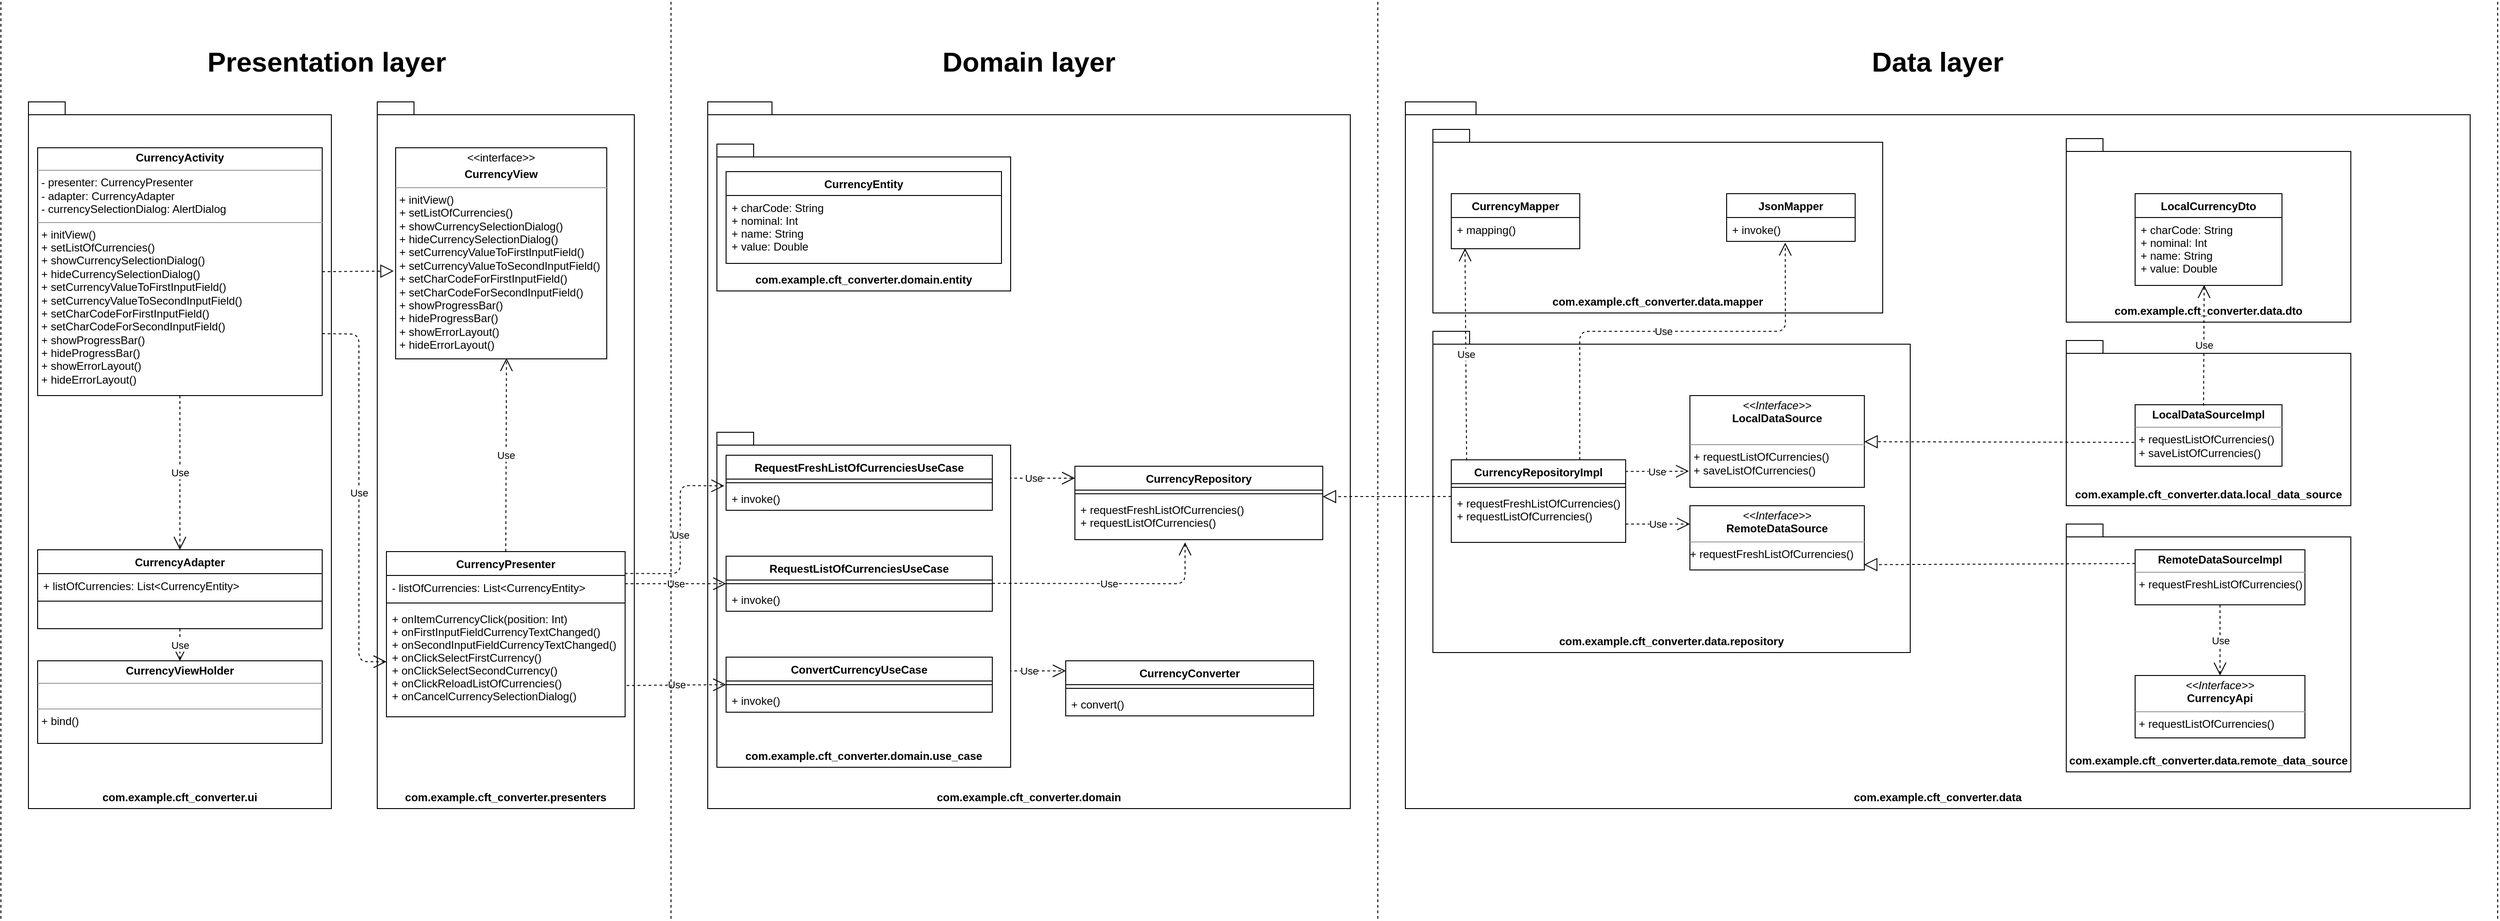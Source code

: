 <mxfile version="14.4.8" type="device"><diagram id="C5RBs43oDa-KdzZeNtuy" name="Page-1"><mxGraphModel dx="2595" dy="1380" grid="1" gridSize="10" guides="1" tooltips="1" connect="1" arrows="1" fold="1" page="1" pageScale="1" pageWidth="3000" pageHeight="1654" background="#FFFFFF" math="0" shadow="0"><root><mxCell id="WIyWlLk6GJQsqaUBKTNV-0"/><mxCell id="WIyWlLk6GJQsqaUBKTNV-1" parent="WIyWlLk6GJQsqaUBKTNV-0"/><mxCell id="dgXlKQKdt_4cMLw29Akt-0" value="" style="shape=folder;fontStyle=1;spacingTop=10;tabWidth=40;tabHeight=14;tabPosition=left;html=1;" parent="WIyWlLk6GJQsqaUBKTNV-1" vertex="1"><mxGeometry x="190" y="430" width="330" height="770" as="geometry"/></mxCell><mxCell id="dgXlKQKdt_4cMLw29Akt-1" value="&lt;p style=&quot;margin: 0px ; margin-top: 4px ; text-align: center&quot;&gt;&lt;b&gt;CurrencyActivity&lt;/b&gt;&lt;/p&gt;&lt;hr size=&quot;1&quot;&gt;&lt;p style=&quot;margin: 0px ; margin-left: 4px&quot;&gt;- presenter: CurrencyPresenter&lt;/p&gt;&lt;p style=&quot;margin: 0px ; margin-left: 4px&quot;&gt;- adapter: CurrencyAdapter&lt;/p&gt;&lt;p style=&quot;margin: 0px ; margin-left: 4px&quot;&gt;-&amp;nbsp;currencySelectionDialog: AlertDialog&lt;/p&gt;&lt;hr size=&quot;1&quot;&gt;&lt;p style=&quot;margin: 0px ; margin-left: 4px&quot;&gt;+ initView()&lt;/p&gt;&lt;p style=&quot;margin: 0px ; margin-left: 4px&quot;&gt;+ setListOfCurrencies()&lt;/p&gt;&lt;p style=&quot;margin: 0px ; margin-left: 4px&quot;&gt;+ showCurrencySelectionDialog()&lt;/p&gt;&lt;p style=&quot;margin: 0px ; margin-left: 4px&quot;&gt;+ hideCurrencySelectionDialog()&lt;/p&gt;&lt;p style=&quot;margin: 0px ; margin-left: 4px&quot;&gt;+ setCurrencyValueToFirstInputField()&lt;/p&gt;&lt;p style=&quot;margin: 0px ; margin-left: 4px&quot;&gt;+ setCurrencyValueToSecondInputField()&lt;/p&gt;&lt;p style=&quot;margin: 0px ; margin-left: 4px&quot;&gt;+ setCharCodeForFirstInputField()&lt;/p&gt;&lt;p style=&quot;margin: 0px ; margin-left: 4px&quot;&gt;+ setCharCodeForSecondInputField()&lt;/p&gt;&lt;p style=&quot;margin: 0px ; margin-left: 4px&quot;&gt;+ showProgressBar()&lt;/p&gt;&lt;p style=&quot;margin: 0px ; margin-left: 4px&quot;&gt;+ hideProgressBar()&lt;/p&gt;&lt;p style=&quot;margin: 0px ; margin-left: 4px&quot;&gt;+ showErrorLayout()&lt;/p&gt;&lt;p style=&quot;margin: 0px ; margin-left: 4px&quot;&gt;+ hideErrorLayout()&lt;/p&gt;" style="verticalAlign=top;align=left;overflow=fill;fontSize=12;fontFamily=Helvetica;html=1;" parent="WIyWlLk6GJQsqaUBKTNV-1" vertex="1"><mxGeometry x="200" y="480" width="310" height="270" as="geometry"/></mxCell><mxCell id="dgXlKQKdt_4cMLw29Akt-2" value="" style="shape=folder;fontStyle=1;spacingTop=10;tabWidth=40;tabHeight=14;tabPosition=left;html=1;" parent="WIyWlLk6GJQsqaUBKTNV-1" vertex="1"><mxGeometry x="570" y="430" width="280" height="770" as="geometry"/></mxCell><mxCell id="dgXlKQKdt_4cMLw29Akt-3" value="" style="shape=folder;fontStyle=1;spacingTop=10;tabWidth=40;tabHeight=14;tabPosition=left;html=1;" parent="WIyWlLk6GJQsqaUBKTNV-1" vertex="1"><mxGeometry x="930" y="430" width="700" height="770" as="geometry"/></mxCell><mxCell id="dgXlKQKdt_4cMLw29Akt-4" value="&lt;div&gt;&lt;br&gt;&lt;/div&gt;" style="shape=folder;fontStyle=1;spacingTop=10;tabWidth=40;tabHeight=14;tabPosition=left;html=1;align=center;" parent="WIyWlLk6GJQsqaUBKTNV-1" vertex="1"><mxGeometry x="1690" y="430" width="1160" height="770" as="geometry"/></mxCell><mxCell id="dgXlKQKdt_4cMLw29Akt-6" value="" style="endArrow=block;dashed=1;endFill=0;endSize=12;html=1;exitX=1;exitY=0.5;exitDx=0;exitDy=0;entryX=-0.009;entryY=0.584;entryDx=0;entryDy=0;entryPerimeter=0;" parent="WIyWlLk6GJQsqaUBKTNV-1" source="dgXlKQKdt_4cMLw29Akt-1" target="vP6IittTHirNy5sloQ2L-20" edge="1"><mxGeometry width="160" relative="1" as="geometry"><mxPoint x="450" y="680" as="sourcePoint"/><mxPoint x="580" y="600.0" as="targetPoint"/></mxGeometry></mxCell><mxCell id="dgXlKQKdt_4cMLw29Akt-7" value="CurrencyPresenter" style="swimlane;fontStyle=1;align=center;verticalAlign=top;childLayout=stackLayout;horizontal=1;startSize=26;horizontalStack=0;resizeParent=1;resizeParentMax=0;resizeLast=0;collapsible=1;marginBottom=0;" parent="WIyWlLk6GJQsqaUBKTNV-1" vertex="1"><mxGeometry x="580" y="920" width="260" height="180" as="geometry"/></mxCell><mxCell id="dgXlKQKdt_4cMLw29Akt-8" value="- listOfCurrencies: List&lt;CurrencyEntity&gt;" style="text;strokeColor=none;fillColor=none;align=left;verticalAlign=top;spacingLeft=4;spacingRight=4;overflow=hidden;rotatable=0;points=[[0,0.5],[1,0.5]];portConstraint=eastwest;" parent="dgXlKQKdt_4cMLw29Akt-7" vertex="1"><mxGeometry y="26" width="260" height="26" as="geometry"/></mxCell><mxCell id="dgXlKQKdt_4cMLw29Akt-9" value="" style="line;strokeWidth=1;fillColor=none;align=left;verticalAlign=middle;spacingTop=-1;spacingLeft=3;spacingRight=3;rotatable=0;labelPosition=right;points=[];portConstraint=eastwest;" parent="dgXlKQKdt_4cMLw29Akt-7" vertex="1"><mxGeometry y="52" width="260" height="8" as="geometry"/></mxCell><mxCell id="dgXlKQKdt_4cMLw29Akt-10" value="+ onItemCurrencyClick(position: Int)&#10;+ onFirstInputFieldCurrencyTextChanged()&#10;+ onSecondInputFieldCurrencyTextChanged()&#10;+ onClickSelectFirstCurrency()&#10;+ onClickSelectSecondCurrency()&#10;+ onClickReloadListOfCurrencies()&#10;+ onCancelCurrencySelectionDialog()&#10;" style="text;strokeColor=none;fillColor=none;align=left;verticalAlign=top;spacingLeft=4;spacingRight=4;overflow=hidden;rotatable=0;points=[[0,0.5],[1,0.5]];portConstraint=eastwest;" parent="dgXlKQKdt_4cMLw29Akt-7" vertex="1"><mxGeometry y="60" width="260" height="120" as="geometry"/></mxCell><mxCell id="dgXlKQKdt_4cMLw29Akt-11" value="Use" style="endArrow=open;endSize=12;dashed=1;html=1;exitX=0.5;exitY=0;exitDx=0;exitDy=0;entryX=0.525;entryY=0.997;entryDx=0;entryDy=0;entryPerimeter=0;" parent="WIyWlLk6GJQsqaUBKTNV-1" source="dgXlKQKdt_4cMLw29Akt-7" target="vP6IittTHirNy5sloQ2L-20" edge="1"><mxGeometry width="160" relative="1" as="geometry"><mxPoint x="450" y="800" as="sourcePoint"/><mxPoint x="710" y="840.0" as="targetPoint"/></mxGeometry></mxCell><mxCell id="dgXlKQKdt_4cMLw29Akt-12" value="CurrencyAdapter" style="swimlane;fontStyle=1;align=center;verticalAlign=top;childLayout=stackLayout;horizontal=1;startSize=26;horizontalStack=0;resizeParent=1;resizeParentMax=0;resizeLast=0;collapsible=1;marginBottom=0;" parent="WIyWlLk6GJQsqaUBKTNV-1" vertex="1"><mxGeometry x="200" y="918" width="310" height="86" as="geometry"/></mxCell><mxCell id="dgXlKQKdt_4cMLw29Akt-13" value="+ listOfCurrencies: List&lt;CurrencyEntity&gt;" style="text;strokeColor=none;fillColor=none;align=left;verticalAlign=top;spacingLeft=4;spacingRight=4;overflow=hidden;rotatable=0;points=[[0,0.5],[1,0.5]];portConstraint=eastwest;" parent="dgXlKQKdt_4cMLw29Akt-12" vertex="1"><mxGeometry y="26" width="310" height="26" as="geometry"/></mxCell><mxCell id="dgXlKQKdt_4cMLw29Akt-14" value="" style="line;strokeWidth=1;fillColor=none;align=left;verticalAlign=middle;spacingTop=-1;spacingLeft=3;spacingRight=3;rotatable=0;labelPosition=right;points=[];portConstraint=eastwest;" parent="dgXlKQKdt_4cMLw29Akt-12" vertex="1"><mxGeometry y="52" width="310" height="8" as="geometry"/></mxCell><mxCell id="dgXlKQKdt_4cMLw29Akt-15" value=" " style="text;strokeColor=none;fillColor=none;align=left;verticalAlign=top;spacingLeft=4;spacingRight=4;overflow=hidden;rotatable=0;points=[[0,0.5],[1,0.5]];portConstraint=eastwest;" parent="dgXlKQKdt_4cMLw29Akt-12" vertex="1"><mxGeometry y="60" width="310" height="26" as="geometry"/></mxCell><mxCell id="dgXlKQKdt_4cMLw29Akt-16" value="Use" style="endArrow=open;endSize=12;dashed=1;html=1;entryX=0.5;entryY=0;entryDx=0;entryDy=0;exitX=0.5;exitY=1;exitDx=0;exitDy=0;" parent="WIyWlLk6GJQsqaUBKTNV-1" source="dgXlKQKdt_4cMLw29Akt-1" target="dgXlKQKdt_4cMLw29Akt-12" edge="1"><mxGeometry width="160" relative="1" as="geometry"><mxPoint x="350" y="869" as="sourcePoint"/><mxPoint x="610" y="900" as="targetPoint"/></mxGeometry></mxCell><mxCell id="dgXlKQKdt_4cMLw29Akt-28" value="CurrencyConverter" style="swimlane;fontStyle=1;align=center;verticalAlign=top;childLayout=stackLayout;horizontal=1;startSize=26;horizontalStack=0;resizeParent=1;resizeParentMax=0;resizeLast=0;collapsible=1;marginBottom=0;" parent="WIyWlLk6GJQsqaUBKTNV-1" vertex="1"><mxGeometry x="1320" y="1039" width="270" height="60" as="geometry"/></mxCell><mxCell id="dgXlKQKdt_4cMLw29Akt-94" value="Use" style="endArrow=open;endSize=12;dashed=1;html=1;" parent="dgXlKQKdt_4cMLw29Akt-28" edge="1"><mxGeometry width="160" relative="1" as="geometry"><mxPoint x="-80" y="11" as="sourcePoint"/><mxPoint y="11" as="targetPoint"/></mxGeometry></mxCell><mxCell id="dgXlKQKdt_4cMLw29Akt-30" value="" style="line;strokeWidth=1;fillColor=none;align=left;verticalAlign=middle;spacingTop=-1;spacingLeft=3;spacingRight=3;rotatable=0;labelPosition=right;points=[];portConstraint=eastwest;" parent="dgXlKQKdt_4cMLw29Akt-28" vertex="1"><mxGeometry y="26" width="270" height="8" as="geometry"/></mxCell><mxCell id="dgXlKQKdt_4cMLw29Akt-31" value="+ convert()" style="text;strokeColor=none;fillColor=none;align=left;verticalAlign=top;spacingLeft=4;spacingRight=4;overflow=hidden;rotatable=0;points=[[0,0.5],[1,0.5]];portConstraint=eastwest;" parent="dgXlKQKdt_4cMLw29Akt-28" vertex="1"><mxGeometry y="34" width="270" height="26" as="geometry"/></mxCell><mxCell id="dgXlKQKdt_4cMLw29Akt-36" value="CurrencyRepository" style="swimlane;fontStyle=1;align=center;verticalAlign=top;childLayout=stackLayout;horizontal=1;startSize=26;horizontalStack=0;resizeParent=1;resizeParentMax=0;resizeLast=0;collapsible=1;marginBottom=0;" parent="WIyWlLk6GJQsqaUBKTNV-1" vertex="1"><mxGeometry x="1330" y="827" width="270" height="80" as="geometry"/></mxCell><mxCell id="dgXlKQKdt_4cMLw29Akt-38" value="" style="line;strokeWidth=1;fillColor=none;align=left;verticalAlign=middle;spacingTop=-1;spacingLeft=3;spacingRight=3;rotatable=0;labelPosition=right;points=[];portConstraint=eastwest;" parent="dgXlKQKdt_4cMLw29Akt-36" vertex="1"><mxGeometry y="26" width="270" height="8" as="geometry"/></mxCell><mxCell id="dgXlKQKdt_4cMLw29Akt-39" value="+ requestFreshListOfCurrencies()&#10;+ requestListOfCurrencies()" style="text;strokeColor=none;fillColor=none;align=left;verticalAlign=top;spacingLeft=4;spacingRight=4;overflow=hidden;rotatable=0;points=[[0,0.5],[1,0.5]];portConstraint=eastwest;" parent="dgXlKQKdt_4cMLw29Akt-36" vertex="1"><mxGeometry y="34" width="270" height="46" as="geometry"/></mxCell><mxCell id="dgXlKQKdt_4cMLw29Akt-93" value="Use" style="endArrow=open;endSize=12;dashed=1;html=1;" parent="dgXlKQKdt_4cMLw29Akt-36" edge="1"><mxGeometry width="160" relative="1" as="geometry"><mxPoint x="-90" y="13" as="sourcePoint"/><mxPoint y="13" as="targetPoint"/></mxGeometry></mxCell><mxCell id="dgXlKQKdt_4cMLw29Akt-57" value="com.example.cft_converter.data" style="text;align=center;fontStyle=1;verticalAlign=middle;spacingLeft=3;spacingRight=3;strokeColor=none;rotatable=0;points=[[0,0.5],[1,0.5]];portConstraint=eastwest;" parent="WIyWlLk6GJQsqaUBKTNV-1" vertex="1"><mxGeometry x="1690" y="1174" width="1160" height="26" as="geometry"/></mxCell><mxCell id="dgXlKQKdt_4cMLw29Akt-58" value="" style="shape=folder;fontStyle=1;spacingTop=10;tabWidth=40;tabHeight=14;tabPosition=left;html=1;" parent="WIyWlLk6GJQsqaUBKTNV-1" vertex="1"><mxGeometry x="1720" y="680" width="520" height="350" as="geometry"/></mxCell><mxCell id="dgXlKQKdt_4cMLw29Akt-51" value="CurrencyRepositoryImpl" style="swimlane;fontStyle=1;align=center;verticalAlign=top;childLayout=stackLayout;horizontal=1;startSize=26;horizontalStack=0;resizeParent=1;resizeParentMax=0;resizeLast=0;collapsible=1;marginBottom=0;" parent="WIyWlLk6GJQsqaUBKTNV-1" vertex="1"><mxGeometry x="1740" y="820" width="190" height="90" as="geometry"/></mxCell><mxCell id="dgXlKQKdt_4cMLw29Akt-53" value="" style="line;strokeWidth=1;fillColor=none;align=left;verticalAlign=middle;spacingTop=-1;spacingLeft=3;spacingRight=3;rotatable=0;labelPosition=right;points=[];portConstraint=eastwest;" parent="dgXlKQKdt_4cMLw29Akt-51" vertex="1"><mxGeometry y="26" width="190" height="8" as="geometry"/></mxCell><mxCell id="dgXlKQKdt_4cMLw29Akt-54" value="+ requestFreshListOfCurrencies()&#10;+ requestListOfCurrencies()" style="text;strokeColor=none;fillColor=none;align=left;verticalAlign=top;spacingLeft=4;spacingRight=4;overflow=hidden;rotatable=0;points=[[0,0.5],[1,0.5]];portConstraint=eastwest;" parent="dgXlKQKdt_4cMLw29Akt-51" vertex="1"><mxGeometry y="34" width="190" height="56" as="geometry"/></mxCell><mxCell id="dgXlKQKdt_4cMLw29Akt-55" value="" style="endArrow=block;dashed=1;endFill=0;endSize=12;html=1;entryX=1;entryY=-0.02;entryDx=0;entryDy=0;entryPerimeter=0;" parent="WIyWlLk6GJQsqaUBKTNV-1" target="dgXlKQKdt_4cMLw29Akt-39" edge="1"><mxGeometry width="160" relative="1" as="geometry"><mxPoint x="1740" y="860" as="sourcePoint"/><mxPoint x="1600" y="865" as="targetPoint"/></mxGeometry></mxCell><mxCell id="dgXlKQKdt_4cMLw29Akt-59" value="com.example.cft_converter.data.repository" style="text;align=center;fontStyle=1;verticalAlign=middle;spacingLeft=3;spacingRight=3;strokeColor=none;rotatable=0;points=[[0,0.5],[1,0.5]];portConstraint=eastwest;" parent="WIyWlLk6GJQsqaUBKTNV-1" vertex="1"><mxGeometry x="1850" y="1004" width="260" height="26" as="geometry"/></mxCell><mxCell id="dgXlKQKdt_4cMLw29Akt-60" value="&lt;p style=&quot;margin: 0px ; margin-top: 4px ; text-align: center&quot;&gt;&lt;i&gt;&amp;lt;&amp;lt;Interface&amp;gt;&amp;gt;&lt;/i&gt;&lt;br&gt;&lt;b&gt;LocalDataSource&lt;/b&gt;&lt;/p&gt;&lt;p style=&quot;margin: 0px ; margin-left: 4px&quot;&gt;&lt;br&gt;&lt;/p&gt;&lt;hr size=&quot;1&quot;&gt;&lt;p style=&quot;margin: 0px ; margin-left: 4px&quot;&gt;+&amp;nbsp;requestListOfCurrencies()&lt;br&gt;&lt;/p&gt;&lt;p style=&quot;margin: 0px ; margin-left: 4px&quot;&gt;+&amp;nbsp;saveListOfCurrencies()&lt;/p&gt;" style="verticalAlign=top;align=left;overflow=fill;fontSize=12;fontFamily=Helvetica;html=1;" parent="WIyWlLk6GJQsqaUBKTNV-1" vertex="1"><mxGeometry x="2000" y="750" width="190" height="100" as="geometry"/></mxCell><mxCell id="dgXlKQKdt_4cMLw29Akt-61" value="&lt;p style=&quot;margin: 0px ; margin-top: 4px ; text-align: center&quot;&gt;&lt;i&gt;&amp;lt;&amp;lt;Interface&amp;gt;&amp;gt;&lt;/i&gt;&lt;br&gt;&lt;b&gt;RemoteDataSource&lt;/b&gt;&lt;/p&gt;&lt;hr size=&quot;1&quot;&gt;&lt;p style=&quot;margin: 0px ; margin-left: 4px&quot;&gt;&lt;/p&gt;+ requestFreshListOfCurrencies()" style="verticalAlign=top;align=left;overflow=fill;fontSize=12;fontFamily=Helvetica;html=1;" parent="WIyWlLk6GJQsqaUBKTNV-1" vertex="1"><mxGeometry x="2000" y="870" width="190" height="70" as="geometry"/></mxCell><mxCell id="dgXlKQKdt_4cMLw29Akt-62" value="Use" style="endArrow=open;endSize=12;dashed=1;html=1;exitX=0.998;exitY=0.141;exitDx=0;exitDy=0;exitPerimeter=0;entryX=-0.006;entryY=0.824;entryDx=0;entryDy=0;entryPerimeter=0;" parent="WIyWlLk6GJQsqaUBKTNV-1" source="dgXlKQKdt_4cMLw29Akt-51" target="dgXlKQKdt_4cMLw29Akt-60" edge="1"><mxGeometry width="160" relative="1" as="geometry"><mxPoint x="1900" y="890" as="sourcePoint"/><mxPoint x="2060" y="890" as="targetPoint"/></mxGeometry></mxCell><mxCell id="dgXlKQKdt_4cMLw29Akt-63" value="Use" style="endArrow=open;endSize=12;dashed=1;html=1;entryX=0;entryY=0.285;entryDx=0;entryDy=0;entryPerimeter=0;" parent="WIyWlLk6GJQsqaUBKTNV-1" target="dgXlKQKdt_4cMLw29Akt-61" edge="1"><mxGeometry width="160" relative="1" as="geometry"><mxPoint x="1930" y="890" as="sourcePoint"/><mxPoint x="2060" y="890" as="targetPoint"/></mxGeometry></mxCell><mxCell id="dgXlKQKdt_4cMLw29Akt-64" value="" style="shape=folder;fontStyle=1;spacingTop=10;tabWidth=40;tabHeight=14;tabPosition=left;html=1;" parent="WIyWlLk6GJQsqaUBKTNV-1" vertex="1"><mxGeometry x="2410" y="690" width="310" height="180" as="geometry"/></mxCell><mxCell id="dgXlKQKdt_4cMLw29Akt-65" value="&lt;p style=&quot;margin: 0px ; margin-top: 4px ; text-align: center&quot;&gt;&lt;b&gt;LocalDataSourceImpl&lt;/b&gt;&lt;/p&gt;&lt;hr size=&quot;1&quot;&gt;&lt;p style=&quot;margin: 0px 0px 0px 4px&quot;&gt;+&amp;nbsp;requestListOfCurrencies()&lt;br&gt;&lt;/p&gt;&lt;p style=&quot;margin: 0px 0px 0px 4px&quot;&gt;+&amp;nbsp;saveListOfCurrencies()&lt;/p&gt;" style="verticalAlign=top;align=left;overflow=fill;fontSize=12;fontFamily=Helvetica;html=1;" parent="WIyWlLk6GJQsqaUBKTNV-1" vertex="1"><mxGeometry x="2485" y="760" width="160" height="67" as="geometry"/></mxCell><mxCell id="dgXlKQKdt_4cMLw29Akt-66" value="" style="endArrow=block;dashed=1;endFill=0;endSize=12;html=1;" parent="WIyWlLk6GJQsqaUBKTNV-1" target="dgXlKQKdt_4cMLw29Akt-60" edge="1"><mxGeometry width="160" relative="1" as="geometry"><mxPoint x="2484" y="801" as="sourcePoint"/><mxPoint x="2190" y="800" as="targetPoint"/></mxGeometry></mxCell><mxCell id="dgXlKQKdt_4cMLw29Akt-67" value="" style="shape=folder;fontStyle=1;spacingTop=10;tabWidth=40;tabHeight=14;tabPosition=left;html=1;" parent="WIyWlLk6GJQsqaUBKTNV-1" vertex="1"><mxGeometry x="2410" y="890" width="310" height="270" as="geometry"/></mxCell><mxCell id="dgXlKQKdt_4cMLw29Akt-68" value="&lt;p style=&quot;margin: 0px ; margin-top: 4px ; text-align: center&quot;&gt;&lt;b&gt;RemoteDataSourceImpl&lt;/b&gt;&lt;/p&gt;&lt;hr size=&quot;1&quot;&gt;&lt;p style=&quot;margin: 0px ; margin-left: 4px&quot;&gt;+ requestFreshListOfCurrencies()&lt;br&gt;&lt;/p&gt;" style="verticalAlign=top;align=left;overflow=fill;fontSize=12;fontFamily=Helvetica;html=1;" parent="WIyWlLk6GJQsqaUBKTNV-1" vertex="1"><mxGeometry x="2485" y="918" width="185" height="60" as="geometry"/></mxCell><mxCell id="dgXlKQKdt_4cMLw29Akt-69" value="" style="endArrow=block;dashed=1;endFill=0;endSize=12;html=1;entryX=0.998;entryY=0.918;entryDx=0;entryDy=0;exitX=0;exitY=0.25;exitDx=0;exitDy=0;entryPerimeter=0;" parent="WIyWlLk6GJQsqaUBKTNV-1" target="dgXlKQKdt_4cMLw29Akt-61" edge="1" source="dgXlKQKdt_4cMLw29Akt-68"><mxGeometry width="160" relative="1" as="geometry"><mxPoint x="2470" y="940" as="sourcePoint"/><mxPoint x="2500" y="950" as="targetPoint"/></mxGeometry></mxCell><mxCell id="dgXlKQKdt_4cMLw29Akt-74" value="&lt;p style=&quot;margin: 0px ; margin-top: 4px ; text-align: center&quot;&gt;&lt;i&gt;&amp;lt;&amp;lt;Interface&amp;gt;&amp;gt;&lt;/i&gt;&lt;br&gt;&lt;b&gt;CurrencyApi&lt;/b&gt;&lt;/p&gt;&lt;hr size=&quot;1&quot;&gt;&lt;p style=&quot;margin: 0px ; margin-left: 4px&quot;&gt;+&amp;nbsp;requestListOfCurrencies()&lt;br&gt;&lt;/p&gt;" style="verticalAlign=top;align=left;overflow=fill;fontSize=12;fontFamily=Helvetica;html=1;" parent="WIyWlLk6GJQsqaUBKTNV-1" vertex="1"><mxGeometry x="2485" y="1055" width="185" height="68" as="geometry"/></mxCell><mxCell id="dgXlKQKdt_4cMLw29Akt-75" value="Use" style="endArrow=open;endSize=12;dashed=1;html=1;entryX=0.5;entryY=0;entryDx=0;entryDy=0;exitX=0.5;exitY=1;exitDx=0;exitDy=0;" parent="WIyWlLk6GJQsqaUBKTNV-1" source="dgXlKQKdt_4cMLw29Akt-68" target="dgXlKQKdt_4cMLw29Akt-74" edge="1"><mxGeometry width="160" relative="1" as="geometry"><mxPoint x="2375" y="1005" as="sourcePoint"/><mxPoint x="2535" y="1005" as="targetPoint"/></mxGeometry></mxCell><mxCell id="dgXlKQKdt_4cMLw29Akt-76" value="com.example.cft_converter.data.local_data_source" style="text;align=center;fontStyle=1;verticalAlign=middle;spacingLeft=3;spacingRight=3;strokeColor=none;rotatable=0;points=[[0,0.5],[1,0.5]];portConstraint=eastwest;" parent="WIyWlLk6GJQsqaUBKTNV-1" vertex="1"><mxGeometry x="2410" y="844" width="310" height="26" as="geometry"/></mxCell><mxCell id="dgXlKQKdt_4cMLw29Akt-77" value="com.example.cft_converter.data.remote_data_source" style="text;align=center;fontStyle=1;verticalAlign=middle;spacingLeft=3;spacingRight=3;strokeColor=none;rotatable=0;points=[[0,0.5],[1,0.5]];portConstraint=eastwest;" parent="WIyWlLk6GJQsqaUBKTNV-1" vertex="1"><mxGeometry x="2410" y="1134" width="310" height="26" as="geometry"/></mxCell><mxCell id="dgXlKQKdt_4cMLw29Akt-78" value="com.example.cft_converter.ui" style="text;align=center;fontStyle=1;verticalAlign=middle;spacingLeft=3;spacingRight=3;strokeColor=none;rotatable=0;points=[[0,0.5],[1,0.5]];portConstraint=eastwest;" parent="WIyWlLk6GJQsqaUBKTNV-1" vertex="1"><mxGeometry x="190" y="1174" width="330" height="26" as="geometry"/></mxCell><mxCell id="dgXlKQKdt_4cMLw29Akt-79" value="&lt;p style=&quot;margin: 0px ; margin-top: 4px ; text-align: center&quot;&gt;&lt;b&gt;CurrencyViewHolder&lt;/b&gt;&lt;/p&gt;&lt;hr size=&quot;1&quot;&gt;&lt;p style=&quot;margin: 0px ; margin-left: 4px&quot;&gt;&lt;br&gt;&lt;/p&gt;&lt;hr size=&quot;1&quot;&gt;&lt;p style=&quot;margin: 0px ; margin-left: 4px&quot;&gt;+&amp;nbsp;bind()&lt;/p&gt;" style="verticalAlign=top;align=left;overflow=fill;fontSize=12;fontFamily=Helvetica;html=1;" parent="WIyWlLk6GJQsqaUBKTNV-1" vertex="1"><mxGeometry x="200" y="1039" width="310" height="90" as="geometry"/></mxCell><mxCell id="dgXlKQKdt_4cMLw29Akt-80" value="Use" style="endArrow=open;endSize=12;dashed=1;html=1;exitX=0.5;exitY=1;exitDx=0;exitDy=0;entryX=0.5;entryY=0;entryDx=0;entryDy=0;" parent="WIyWlLk6GJQsqaUBKTNV-1" source="dgXlKQKdt_4cMLw29Akt-12" target="dgXlKQKdt_4cMLw29Akt-79" edge="1"><mxGeometry width="160" relative="1" as="geometry"><mxPoint x="370" y="1020" as="sourcePoint"/><mxPoint x="530" y="1020" as="targetPoint"/></mxGeometry></mxCell><mxCell id="dgXlKQKdt_4cMLw29Akt-81" value="com.example.cft_converter.presenters" style="text;align=center;fontStyle=1;verticalAlign=middle;spacingLeft=3;spacingRight=3;strokeColor=none;rotatable=0;points=[[0,0.5],[1,0.5]];portConstraint=eastwest;" parent="WIyWlLk6GJQsqaUBKTNV-1" vertex="1"><mxGeometry x="570" y="1174" width="280" height="26" as="geometry"/></mxCell><mxCell id="dgXlKQKdt_4cMLw29Akt-82" value="com.example.cft_converter.domain" style="text;align=center;fontStyle=1;verticalAlign=middle;spacingLeft=3;spacingRight=3;strokeColor=none;rotatable=0;points=[[0,0.5],[1,0.5]];portConstraint=eastwest;" parent="WIyWlLk6GJQsqaUBKTNV-1" vertex="1"><mxGeometry x="930" y="1174" width="700" height="26" as="geometry"/></mxCell><mxCell id="dgXlKQKdt_4cMLw29Akt-83" value="" style="shape=folder;fontStyle=1;spacingTop=10;tabWidth=40;tabHeight=14;tabPosition=left;html=1;" parent="WIyWlLk6GJQsqaUBKTNV-1" vertex="1"><mxGeometry x="940" y="790" width="320" height="365" as="geometry"/></mxCell><mxCell id="dgXlKQKdt_4cMLw29Akt-17" value="RequestFreshListOfCurrenciesUseCase" style="swimlane;fontStyle=1;align=center;verticalAlign=top;childLayout=stackLayout;horizontal=1;startSize=26;horizontalStack=0;resizeParent=1;resizeParentMax=0;resizeLast=0;collapsible=1;marginBottom=0;" parent="WIyWlLk6GJQsqaUBKTNV-1" vertex="1"><mxGeometry x="950" y="815" width="290" height="60" as="geometry"/></mxCell><mxCell id="dgXlKQKdt_4cMLw29Akt-19" value="" style="line;strokeWidth=1;fillColor=none;align=left;verticalAlign=middle;spacingTop=-1;spacingLeft=3;spacingRight=3;rotatable=0;labelPosition=right;points=[];portConstraint=eastwest;" parent="dgXlKQKdt_4cMLw29Akt-17" vertex="1"><mxGeometry y="26" width="290" height="8" as="geometry"/></mxCell><mxCell id="dgXlKQKdt_4cMLw29Akt-20" value="+ invoke()" style="text;strokeColor=none;fillColor=none;align=left;verticalAlign=top;spacingLeft=4;spacingRight=4;overflow=hidden;rotatable=0;points=[[0,0.5],[1,0.5]];portConstraint=eastwest;" parent="dgXlKQKdt_4cMLw29Akt-17" vertex="1"><mxGeometry y="34" width="290" height="26" as="geometry"/></mxCell><mxCell id="dgXlKQKdt_4cMLw29Akt-21" value="RequestListOfCurrenciesUseCase" style="swimlane;fontStyle=1;align=center;verticalAlign=top;childLayout=stackLayout;horizontal=1;startSize=26;horizontalStack=0;resizeParent=1;resizeParentMax=0;resizeLast=0;collapsible=1;marginBottom=0;" parent="WIyWlLk6GJQsqaUBKTNV-1" vertex="1"><mxGeometry x="950" y="925" width="290" height="60" as="geometry"/></mxCell><mxCell id="dgXlKQKdt_4cMLw29Akt-22" value="" style="line;strokeWidth=1;fillColor=none;align=left;verticalAlign=middle;spacingTop=-1;spacingLeft=3;spacingRight=3;rotatable=0;labelPosition=right;points=[];portConstraint=eastwest;" parent="dgXlKQKdt_4cMLw29Akt-21" vertex="1"><mxGeometry y="26" width="290" height="8" as="geometry"/></mxCell><mxCell id="dgXlKQKdt_4cMLw29Akt-23" value="+ invoke()" style="text;strokeColor=none;fillColor=none;align=left;verticalAlign=top;spacingLeft=4;spacingRight=4;overflow=hidden;rotatable=0;points=[[0,0.5],[1,0.5]];portConstraint=eastwest;" parent="dgXlKQKdt_4cMLw29Akt-21" vertex="1"><mxGeometry y="34" width="290" height="26" as="geometry"/></mxCell><mxCell id="dgXlKQKdt_4cMLw29Akt-24" value="ConvertCurrencyUseCase" style="swimlane;fontStyle=1;align=center;verticalAlign=top;childLayout=stackLayout;horizontal=1;startSize=26;horizontalStack=0;resizeParent=1;resizeParentMax=0;resizeLast=0;collapsible=1;marginBottom=0;" parent="WIyWlLk6GJQsqaUBKTNV-1" vertex="1"><mxGeometry x="950" y="1035" width="290" height="60" as="geometry"/></mxCell><mxCell id="dgXlKQKdt_4cMLw29Akt-25" value="" style="line;strokeWidth=1;fillColor=none;align=left;verticalAlign=middle;spacingTop=-1;spacingLeft=3;spacingRight=3;rotatable=0;labelPosition=right;points=[];portConstraint=eastwest;" parent="dgXlKQKdt_4cMLw29Akt-24" vertex="1"><mxGeometry y="26" width="290" height="8" as="geometry"/></mxCell><mxCell id="dgXlKQKdt_4cMLw29Akt-26" value="+ invoke()" style="text;strokeColor=none;fillColor=none;align=left;verticalAlign=top;spacingLeft=4;spacingRight=4;overflow=hidden;rotatable=0;points=[[0,0.5],[1,0.5]];portConstraint=eastwest;" parent="dgXlKQKdt_4cMLw29Akt-24" vertex="1"><mxGeometry y="34" width="290" height="26" as="geometry"/></mxCell><mxCell id="dgXlKQKdt_4cMLw29Akt-46" value="Use" style="endArrow=open;endSize=12;dashed=1;html=1;exitX=0.999;exitY=-0.082;exitDx=0;exitDy=0;entryX=-0.007;entryY=-0.023;entryDx=0;entryDy=0;entryPerimeter=0;exitPerimeter=0;" parent="WIyWlLk6GJQsqaUBKTNV-1" source="dgXlKQKdt_4cMLw29Akt-8" target="dgXlKQKdt_4cMLw29Akt-20" edge="1"><mxGeometry width="160" relative="1" as="geometry"><mxPoint x="890" y="790" as="sourcePoint"/><mxPoint x="1050" y="790" as="targetPoint"/><Array as="points"><mxPoint x="900" y="944"/><mxPoint x="900" y="848"/></Array></mxGeometry></mxCell><mxCell id="dgXlKQKdt_4cMLw29Akt-45" value="Use" style="endArrow=open;endSize=12;dashed=1;html=1;exitX=1;exitY=0.344;exitDx=0;exitDy=0;entryX=0;entryY=0.5;entryDx=0;entryDy=0;exitPerimeter=0;" parent="WIyWlLk6GJQsqaUBKTNV-1" source="dgXlKQKdt_4cMLw29Akt-8" target="dgXlKQKdt_4cMLw29Akt-21" edge="1"><mxGeometry width="160" relative="1" as="geometry"><mxPoint x="890" y="790" as="sourcePoint"/><mxPoint x="1050" y="790" as="targetPoint"/></mxGeometry></mxCell><mxCell id="dgXlKQKdt_4cMLw29Akt-44" value="Use" style="endArrow=open;endSize=12;dashed=1;html=1;exitX=1.006;exitY=0.716;exitDx=0;exitDy=0;entryX=0;entryY=0.5;entryDx=0;entryDy=0;exitPerimeter=0;" parent="WIyWlLk6GJQsqaUBKTNV-1" source="dgXlKQKdt_4cMLw29Akt-10" target="dgXlKQKdt_4cMLw29Akt-24" edge="1"><mxGeometry width="160" relative="1" as="geometry"><mxPoint x="890" y="790" as="sourcePoint"/><mxPoint x="1050" y="790" as="targetPoint"/></mxGeometry></mxCell><mxCell id="dgXlKQKdt_4cMLw29Akt-86" value="com.example.cft_converter.domain.use_case" style="text;align=center;fontStyle=1;verticalAlign=middle;spacingLeft=3;spacingRight=3;strokeColor=none;rotatable=0;points=[[0,0.5],[1,0.5]];portConstraint=eastwest;" parent="WIyWlLk6GJQsqaUBKTNV-1" vertex="1"><mxGeometry x="940" y="1129" width="320" height="26" as="geometry"/></mxCell><mxCell id="dgXlKQKdt_4cMLw29Akt-90" value="" style="shape=folder;fontStyle=1;spacingTop=10;tabWidth=40;tabHeight=14;tabPosition=left;html=1;" parent="WIyWlLk6GJQsqaUBKTNV-1" vertex="1"><mxGeometry x="940" y="476" width="320" height="160" as="geometry"/></mxCell><mxCell id="dgXlKQKdt_4cMLw29Akt-32" value="CurrencyEntity" style="swimlane;fontStyle=1;childLayout=stackLayout;horizontal=1;startSize=26;fillColor=none;horizontalStack=0;resizeParent=1;resizeParentMax=0;resizeLast=0;collapsible=1;marginBottom=0;" parent="WIyWlLk6GJQsqaUBKTNV-1" vertex="1"><mxGeometry x="950" y="506" width="300" height="100" as="geometry"/></mxCell><mxCell id="dgXlKQKdt_4cMLw29Akt-33" value="+ charCode: String&#10;+ nominal: Int&#10;+ name: String&#10;+ value: Double" style="text;strokeColor=none;fillColor=none;align=left;verticalAlign=top;spacingLeft=4;spacingRight=4;overflow=hidden;rotatable=0;points=[[0,0.5],[1,0.5]];portConstraint=eastwest;" parent="dgXlKQKdt_4cMLw29Akt-32" vertex="1"><mxGeometry y="26" width="300" height="74" as="geometry"/></mxCell><mxCell id="dgXlKQKdt_4cMLw29Akt-91" value="com.example.cft_converter.domain.entity" style="text;align=center;fontStyle=1;verticalAlign=middle;spacingLeft=3;spacingRight=3;strokeColor=none;rotatable=0;points=[[0,0.5],[1,0.5]];portConstraint=eastwest;" parent="WIyWlLk6GJQsqaUBKTNV-1" vertex="1"><mxGeometry x="940" y="610" width="320" height="26" as="geometry"/></mxCell><mxCell id="dgXlKQKdt_4cMLw29Akt-92" value="Use" style="endArrow=open;endSize=12;dashed=1;html=1;" parent="WIyWlLk6GJQsqaUBKTNV-1" edge="1"><mxGeometry width="160" relative="1" as="geometry"><mxPoint x="1240" y="954.58" as="sourcePoint"/><mxPoint x="1450" y="910" as="targetPoint"/><Array as="points"><mxPoint x="1450" y="955"/></Array></mxGeometry></mxCell><mxCell id="dgXlKQKdt_4cMLw29Akt-95" value="Presentation layer" style="text;align=center;fontStyle=1;verticalAlign=middle;spacingLeft=3;spacingRight=3;strokeColor=none;rotatable=0;points=[[0,0.5],[1,0.5]];portConstraint=eastwest;fontSize=30;" parent="WIyWlLk6GJQsqaUBKTNV-1" vertex="1"><mxGeometry x="190" y="370" width="650" height="26" as="geometry"/></mxCell><mxCell id="dgXlKQKdt_4cMLw29Akt-96" value="" style="endArrow=none;dashed=1;html=1;fontSize=30;" parent="WIyWlLk6GJQsqaUBKTNV-1" edge="1"><mxGeometry width="50" height="50" relative="1" as="geometry"><mxPoint x="890" y="1320" as="sourcePoint"/><mxPoint x="890" y="320" as="targetPoint"/></mxGeometry></mxCell><mxCell id="dgXlKQKdt_4cMLw29Akt-97" value="Domain layer" style="text;align=center;fontStyle=1;verticalAlign=middle;spacingLeft=3;spacingRight=3;strokeColor=none;rotatable=0;points=[[0,0.5],[1,0.5]];portConstraint=eastwest;fontSize=30;" parent="WIyWlLk6GJQsqaUBKTNV-1" vertex="1"><mxGeometry x="940" y="370" width="680" height="26" as="geometry"/></mxCell><mxCell id="dgXlKQKdt_4cMLw29Akt-98" value="Data layer" style="text;align=center;fontStyle=1;verticalAlign=middle;spacingLeft=3;spacingRight=3;strokeColor=none;rotatable=0;points=[[0,0.5],[1,0.5]];portConstraint=eastwest;fontSize=30;" parent="WIyWlLk6GJQsqaUBKTNV-1" vertex="1"><mxGeometry x="1700" y="370" width="1140" height="26" as="geometry"/></mxCell><mxCell id="dgXlKQKdt_4cMLw29Akt-99" value="" style="endArrow=none;dashed=1;html=1;fontSize=30;" parent="WIyWlLk6GJQsqaUBKTNV-1" edge="1"><mxGeometry width="50" height="50" relative="1" as="geometry"><mxPoint x="1660" y="1320" as="sourcePoint"/><mxPoint x="1660" y="320" as="targetPoint"/></mxGeometry></mxCell><mxCell id="vP6IittTHirNy5sloQ2L-0" value="" style="shape=folder;fontStyle=1;spacingTop=10;tabWidth=40;tabHeight=14;tabPosition=left;html=1;" vertex="1" parent="WIyWlLk6GJQsqaUBKTNV-1"><mxGeometry x="2410" y="470" width="310" height="200" as="geometry"/></mxCell><mxCell id="vP6IittTHirNy5sloQ2L-1" value="com.example.cft_converter.data.dto" style="text;align=center;fontStyle=1;verticalAlign=middle;spacingLeft=3;spacingRight=3;strokeColor=none;rotatable=0;points=[[0,0.5],[1,0.5]];portConstraint=eastwest;" vertex="1" parent="WIyWlLk6GJQsqaUBKTNV-1"><mxGeometry x="2410" y="644" width="310" height="26" as="geometry"/></mxCell><mxCell id="vP6IittTHirNy5sloQ2L-2" value="LocalCurrencyDto" style="swimlane;fontStyle=1;childLayout=stackLayout;horizontal=1;startSize=26;fillColor=none;horizontalStack=0;resizeParent=1;resizeParentMax=0;resizeLast=0;collapsible=1;marginBottom=0;" vertex="1" parent="WIyWlLk6GJQsqaUBKTNV-1"><mxGeometry x="2485" y="530" width="160" height="100" as="geometry"/></mxCell><mxCell id="vP6IittTHirNy5sloQ2L-3" value="+ charCode: String&#10;+ nominal: Int&#10;+ name: String&#10;+ value: Double" style="text;strokeColor=none;fillColor=none;align=left;verticalAlign=top;spacingLeft=4;spacingRight=4;overflow=hidden;rotatable=0;points=[[0,0.5],[1,0.5]];portConstraint=eastwest;" vertex="1" parent="vP6IittTHirNy5sloQ2L-2"><mxGeometry y="26" width="160" height="74" as="geometry"/></mxCell><mxCell id="vP6IittTHirNy5sloQ2L-7" value="" style="shape=folder;fontStyle=1;spacingTop=10;tabWidth=40;tabHeight=14;tabPosition=left;html=1;" vertex="1" parent="WIyWlLk6GJQsqaUBKTNV-1"><mxGeometry x="1720" y="460" width="490" height="200" as="geometry"/></mxCell><mxCell id="vP6IittTHirNy5sloQ2L-8" value="com.example.cft_converter.data.mapper" style="text;align=center;fontStyle=1;verticalAlign=middle;spacingLeft=3;spacingRight=3;strokeColor=none;rotatable=0;points=[[0,0.5],[1,0.5]];portConstraint=eastwest;" vertex="1" parent="WIyWlLk6GJQsqaUBKTNV-1"><mxGeometry x="1720" y="634" width="490" height="26" as="geometry"/></mxCell><mxCell id="vP6IittTHirNy5sloQ2L-9" value="CurrencyMapper" style="swimlane;fontStyle=1;childLayout=stackLayout;horizontal=1;startSize=26;fillColor=none;horizontalStack=0;resizeParent=1;resizeParentMax=0;resizeLast=0;collapsible=1;marginBottom=0;" vertex="1" parent="WIyWlLk6GJQsqaUBKTNV-1"><mxGeometry x="1740" y="530" width="140" height="60" as="geometry"/></mxCell><mxCell id="vP6IittTHirNy5sloQ2L-10" value="+ mapping()" style="text;strokeColor=none;fillColor=none;align=left;verticalAlign=top;spacingLeft=4;spacingRight=4;overflow=hidden;rotatable=0;points=[[0,0.5],[1,0.5]];portConstraint=eastwest;" vertex="1" parent="vP6IittTHirNy5sloQ2L-9"><mxGeometry y="26" width="140" height="34" as="geometry"/></mxCell><mxCell id="vP6IittTHirNy5sloQ2L-13" value="JsonMapper" style="swimlane;fontStyle=1;childLayout=stackLayout;horizontal=1;startSize=26;fillColor=none;horizontalStack=0;resizeParent=1;resizeParentMax=0;resizeLast=0;collapsible=1;marginBottom=0;" vertex="1" parent="WIyWlLk6GJQsqaUBKTNV-1"><mxGeometry x="2040" y="530" width="140" height="52" as="geometry"/></mxCell><mxCell id="vP6IittTHirNy5sloQ2L-14" value="+ invoke()" style="text;strokeColor=none;fillColor=none;align=left;verticalAlign=top;spacingLeft=4;spacingRight=4;overflow=hidden;rotatable=0;points=[[0,0.5],[1,0.5]];portConstraint=eastwest;" vertex="1" parent="vP6IittTHirNy5sloQ2L-13"><mxGeometry y="26" width="140" height="26" as="geometry"/></mxCell><mxCell id="vP6IittTHirNy5sloQ2L-17" value="Use" style="endArrow=open;endSize=12;dashed=1;html=1;exitX=0.088;exitY=0.007;exitDx=0;exitDy=0;exitPerimeter=0;entryX=0.107;entryY=0.987;entryDx=0;entryDy=0;entryPerimeter=0;" edge="1" parent="WIyWlLk6GJQsqaUBKTNV-1" source="dgXlKQKdt_4cMLw29Akt-51" target="vP6IittTHirNy5sloQ2L-10"><mxGeometry width="160" relative="1" as="geometry"><mxPoint x="1600" y="620" as="sourcePoint"/><mxPoint x="1757" y="620" as="targetPoint"/></mxGeometry></mxCell><mxCell id="vP6IittTHirNy5sloQ2L-18" value="Use" style="endArrow=open;endSize=12;dashed=1;html=1;entryX=0.456;entryY=1.053;entryDx=0;entryDy=0;entryPerimeter=0;" edge="1" parent="WIyWlLk6GJQsqaUBKTNV-1" target="vP6IittTHirNy5sloQ2L-14"><mxGeometry width="160" relative="1" as="geometry"><mxPoint x="1880" y="820" as="sourcePoint"/><mxPoint x="2040" y="820" as="targetPoint"/><Array as="points"><mxPoint x="1880" y="680"/><mxPoint x="2104" y="680"/></Array></mxGeometry></mxCell><mxCell id="vP6IittTHirNy5sloQ2L-19" value="Use" style="endArrow=open;endSize=12;dashed=1;html=1;entryX=0.47;entryY=0.995;entryDx=0;entryDy=0;entryPerimeter=0;exitX=0.466;exitY=0.014;exitDx=0;exitDy=0;exitPerimeter=0;" edge="1" parent="WIyWlLk6GJQsqaUBKTNV-1" source="dgXlKQKdt_4cMLw29Akt-65" target="vP6IittTHirNy5sloQ2L-3"><mxGeometry width="160" relative="1" as="geometry"><mxPoint x="2560" y="734.66" as="sourcePoint"/><mxPoint x="2720" y="734.66" as="targetPoint"/></mxGeometry></mxCell><mxCell id="vP6IittTHirNy5sloQ2L-20" value="&lt;p style=&quot;margin: 0px ; margin-top: 4px ; text-align: center&quot;&gt;&amp;lt;&amp;lt;interface&amp;gt;&amp;gt;&lt;/p&gt;&lt;p style=&quot;margin: 0px ; margin-top: 4px ; text-align: center&quot;&gt;&lt;b&gt;CurrencyView&lt;/b&gt;&lt;/p&gt;&lt;hr size=&quot;1&quot;&gt;&lt;p style=&quot;margin: 0px 0px 0px 4px&quot;&gt;+ initView()&lt;/p&gt;&lt;p style=&quot;margin: 0px 0px 0px 4px&quot;&gt;+ setListOfCurrencies()&lt;/p&gt;&lt;p style=&quot;margin: 0px 0px 0px 4px&quot;&gt;+ showCurrencySelectionDialog()&lt;/p&gt;&lt;p style=&quot;margin: 0px 0px 0px 4px&quot;&gt;+ hideCurrencySelectionDialog()&lt;/p&gt;&lt;p style=&quot;margin: 0px 0px 0px 4px&quot;&gt;+ setCurrencyValueToFirstInputField()&lt;/p&gt;&lt;p style=&quot;margin: 0px 0px 0px 4px&quot;&gt;+ setCurrencyValueToSecondInputField()&lt;/p&gt;&lt;p style=&quot;margin: 0px 0px 0px 4px&quot;&gt;+ setCharCodeForFirstInputField()&lt;/p&gt;&lt;p style=&quot;margin: 0px 0px 0px 4px&quot;&gt;+ setCharCodeForSecondInputField()&lt;/p&gt;&lt;p style=&quot;margin: 0px 0px 0px 4px&quot;&gt;+ showProgressBar()&lt;/p&gt;&lt;p style=&quot;margin: 0px 0px 0px 4px&quot;&gt;+ hideProgressBar()&lt;/p&gt;&lt;p style=&quot;margin: 0px 0px 0px 4px&quot;&gt;+ showErrorLayout()&lt;/p&gt;&lt;p style=&quot;margin: 0px 0px 0px 4px&quot;&gt;+ hideErrorLayout()&lt;/p&gt;" style="verticalAlign=top;align=left;overflow=fill;fontSize=12;fontFamily=Helvetica;html=1;" vertex="1" parent="WIyWlLk6GJQsqaUBKTNV-1"><mxGeometry x="590" y="480" width="230" height="230" as="geometry"/></mxCell><mxCell id="vP6IittTHirNy5sloQ2L-21" value="Use" style="endArrow=open;endSize=12;dashed=1;html=1;entryX=0;entryY=0.5;entryDx=0;entryDy=0;exitX=1;exitY=0.75;exitDx=0;exitDy=0;" edge="1" parent="WIyWlLk6GJQsqaUBKTNV-1" source="dgXlKQKdt_4cMLw29Akt-1" target="dgXlKQKdt_4cMLw29Akt-10"><mxGeometry width="160" relative="1" as="geometry"><mxPoint x="510" y="840" as="sourcePoint"/><mxPoint x="670" y="840" as="targetPoint"/><Array as="points"><mxPoint x="550" y="683"/><mxPoint x="550" y="1040"/></Array></mxGeometry></mxCell><mxCell id="vP6IittTHirNy5sloQ2L-23" value="" style="endArrow=none;dashed=1;html=1;fontSize=30;" edge="1" parent="WIyWlLk6GJQsqaUBKTNV-1"><mxGeometry width="50" height="50" relative="1" as="geometry"><mxPoint x="160" y="1320" as="sourcePoint"/><mxPoint x="160" y="320" as="targetPoint"/></mxGeometry></mxCell><mxCell id="vP6IittTHirNy5sloQ2L-24" value="" style="endArrow=none;dashed=1;html=1;fontSize=30;" edge="1" parent="WIyWlLk6GJQsqaUBKTNV-1"><mxGeometry width="50" height="50" relative="1" as="geometry"><mxPoint x="2880" y="1320" as="sourcePoint"/><mxPoint x="2880" y="320" as="targetPoint"/></mxGeometry></mxCell></root></mxGraphModel></diagram></mxfile>